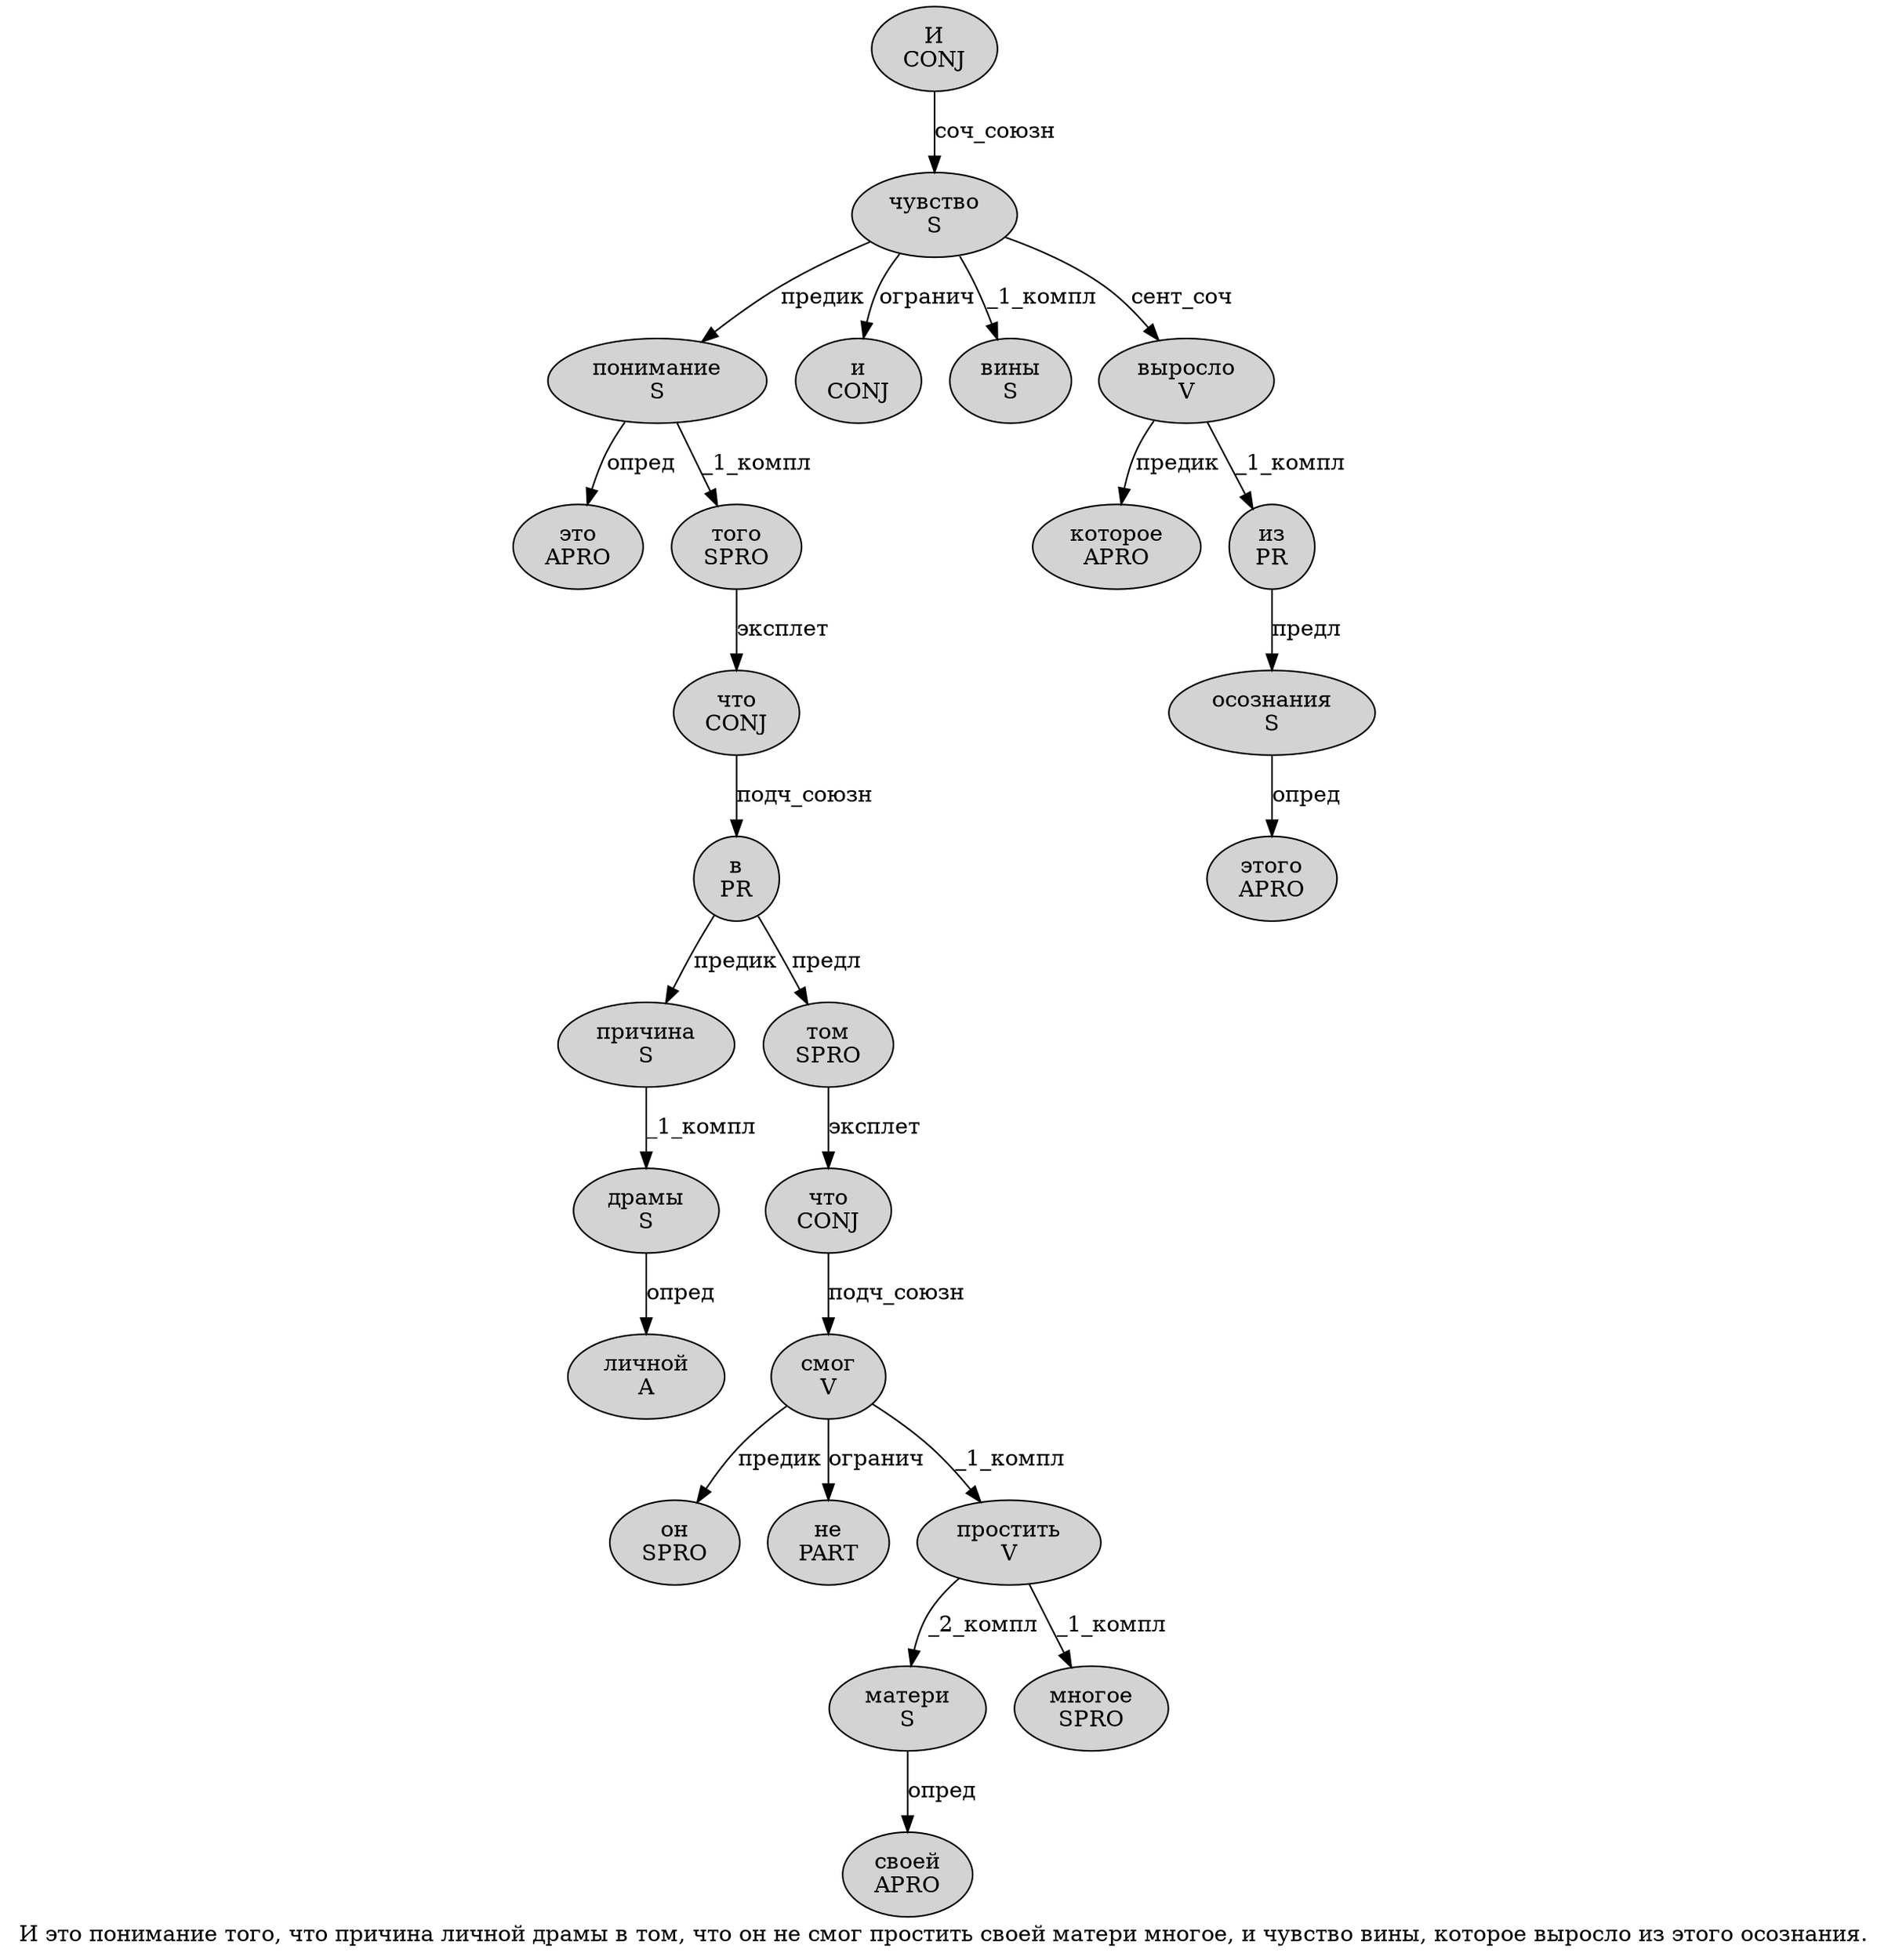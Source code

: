 digraph SENTENCE_1998 {
	graph [label="И это понимание того, что причина личной драмы в том, что он не смог простить своей матери многое, и чувство вины, которое выросло из этого осознания."]
	node [style=filled]
		0 [label="И
CONJ" color="" fillcolor=lightgray penwidth=1 shape=ellipse]
		1 [label="это
APRO" color="" fillcolor=lightgray penwidth=1 shape=ellipse]
		2 [label="понимание
S" color="" fillcolor=lightgray penwidth=1 shape=ellipse]
		3 [label="того
SPRO" color="" fillcolor=lightgray penwidth=1 shape=ellipse]
		5 [label="что
CONJ" color="" fillcolor=lightgray penwidth=1 shape=ellipse]
		6 [label="причина
S" color="" fillcolor=lightgray penwidth=1 shape=ellipse]
		7 [label="личной
A" color="" fillcolor=lightgray penwidth=1 shape=ellipse]
		8 [label="драмы
S" color="" fillcolor=lightgray penwidth=1 shape=ellipse]
		9 [label="в
PR" color="" fillcolor=lightgray penwidth=1 shape=ellipse]
		10 [label="том
SPRO" color="" fillcolor=lightgray penwidth=1 shape=ellipse]
		12 [label="что
CONJ" color="" fillcolor=lightgray penwidth=1 shape=ellipse]
		13 [label="он
SPRO" color="" fillcolor=lightgray penwidth=1 shape=ellipse]
		14 [label="не
PART" color="" fillcolor=lightgray penwidth=1 shape=ellipse]
		15 [label="смог
V" color="" fillcolor=lightgray penwidth=1 shape=ellipse]
		16 [label="простить
V" color="" fillcolor=lightgray penwidth=1 shape=ellipse]
		17 [label="своей
APRO" color="" fillcolor=lightgray penwidth=1 shape=ellipse]
		18 [label="матери
S" color="" fillcolor=lightgray penwidth=1 shape=ellipse]
		19 [label="многое
SPRO" color="" fillcolor=lightgray penwidth=1 shape=ellipse]
		21 [label="и
CONJ" color="" fillcolor=lightgray penwidth=1 shape=ellipse]
		22 [label="чувство
S" color="" fillcolor=lightgray penwidth=1 shape=ellipse]
		23 [label="вины
S" color="" fillcolor=lightgray penwidth=1 shape=ellipse]
		25 [label="которое
APRO" color="" fillcolor=lightgray penwidth=1 shape=ellipse]
		26 [label="выросло
V" color="" fillcolor=lightgray penwidth=1 shape=ellipse]
		27 [label="из
PR" color="" fillcolor=lightgray penwidth=1 shape=ellipse]
		28 [label="этого
APRO" color="" fillcolor=lightgray penwidth=1 shape=ellipse]
		29 [label="осознания
S" color="" fillcolor=lightgray penwidth=1 shape=ellipse]
			5 -> 9 [label="подч_союзн"]
			2 -> 1 [label="опред"]
			2 -> 3 [label="_1_компл"]
			9 -> 6 [label="предик"]
			9 -> 10 [label="предл"]
			10 -> 12 [label="эксплет"]
			22 -> 2 [label="предик"]
			22 -> 21 [label="огранич"]
			22 -> 23 [label="_1_компл"]
			22 -> 26 [label="сент_соч"]
			16 -> 18 [label="_2_компл"]
			16 -> 19 [label="_1_компл"]
			18 -> 17 [label="опред"]
			0 -> 22 [label="соч_союзн"]
			29 -> 28 [label="опред"]
			8 -> 7 [label="опред"]
			12 -> 15 [label="подч_союзн"]
			26 -> 25 [label="предик"]
			26 -> 27 [label="_1_компл"]
			15 -> 13 [label="предик"]
			15 -> 14 [label="огранич"]
			15 -> 16 [label="_1_компл"]
			27 -> 29 [label="предл"]
			3 -> 5 [label="эксплет"]
			6 -> 8 [label="_1_компл"]
}